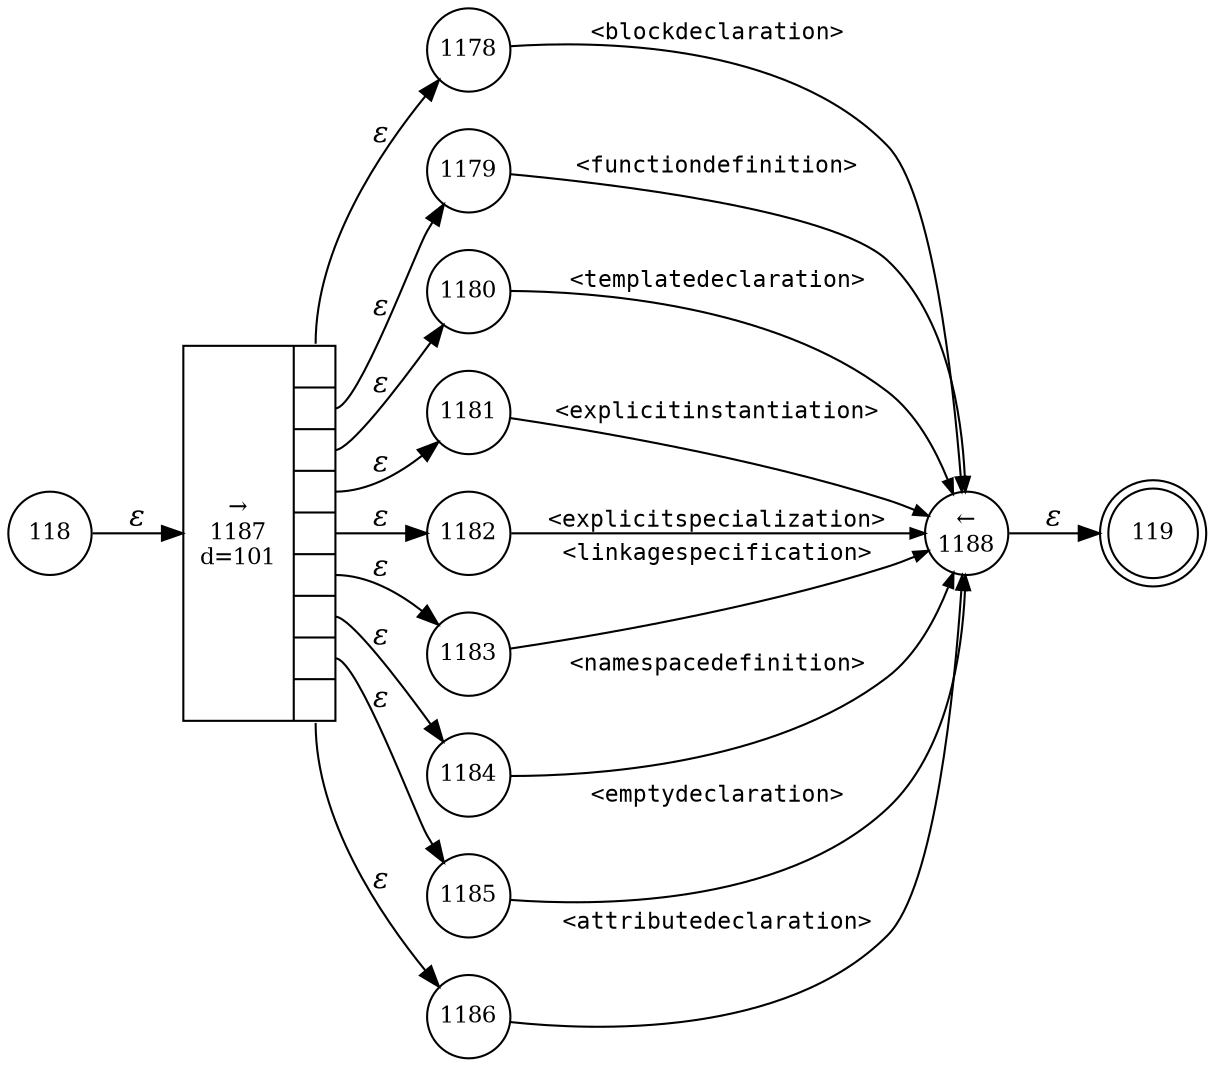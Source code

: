 digraph ATN {
rankdir=LR;
s119[fontsize=11, label="119", shape=doublecircle, fixedsize=true, width=.6];
s1184[fontsize=11,label="1184", shape=circle, fixedsize=true, width=.55, peripheries=1];
s1185[fontsize=11,label="1185", shape=circle, fixedsize=true, width=.55, peripheries=1];
s1186[fontsize=11,label="1186", shape=circle, fixedsize=true, width=.55, peripheries=1];
s1187[fontsize=11,label="{&rarr;\n1187\nd=101|{<p0>|<p1>|<p2>|<p3>|<p4>|<p5>|<p6>|<p7>|<p8>}}", shape=record, fixedsize=false, peripheries=1];
s1188[fontsize=11,label="&larr;\n1188", shape=circle, fixedsize=true, width=.55, peripheries=1];
s118[fontsize=11,label="118", shape=circle, fixedsize=true, width=.55, peripheries=1];
s1178[fontsize=11,label="1178", shape=circle, fixedsize=true, width=.55, peripheries=1];
s1179[fontsize=11,label="1179", shape=circle, fixedsize=true, width=.55, peripheries=1];
s1180[fontsize=11,label="1180", shape=circle, fixedsize=true, width=.55, peripheries=1];
s1181[fontsize=11,label="1181", shape=circle, fixedsize=true, width=.55, peripheries=1];
s1182[fontsize=11,label="1182", shape=circle, fixedsize=true, width=.55, peripheries=1];
s1183[fontsize=11,label="1183", shape=circle, fixedsize=true, width=.55, peripheries=1];
s118 -> s1187 [fontname="Times-Italic", label="&epsilon;"];
s1187:p0 -> s1178 [fontname="Times-Italic", label="&epsilon;"];
s1187:p1 -> s1179 [fontname="Times-Italic", label="&epsilon;"];
s1187:p2 -> s1180 [fontname="Times-Italic", label="&epsilon;"];
s1187:p3 -> s1181 [fontname="Times-Italic", label="&epsilon;"];
s1187:p4 -> s1182 [fontname="Times-Italic", label="&epsilon;"];
s1187:p5 -> s1183 [fontname="Times-Italic", label="&epsilon;"];
s1187:p6 -> s1184 [fontname="Times-Italic", label="&epsilon;"];
s1187:p7 -> s1185 [fontname="Times-Italic", label="&epsilon;"];
s1187:p8 -> s1186 [fontname="Times-Italic", label="&epsilon;"];
s1178 -> s1188 [fontsize=11, fontname="Courier", arrowsize=.7, label = "<blockdeclaration>", arrowhead = normal];
s1179 -> s1188 [fontsize=11, fontname="Courier", arrowsize=.7, label = "<functiondefinition>", arrowhead = normal];
s1180 -> s1188 [fontsize=11, fontname="Courier", arrowsize=.7, label = "<templatedeclaration>", arrowhead = normal];
s1181 -> s1188 [fontsize=11, fontname="Courier", arrowsize=.7, label = "<explicitinstantiation>", arrowhead = normal];
s1182 -> s1188 [fontsize=11, fontname="Courier", arrowsize=.7, label = "<explicitspecialization>", arrowhead = normal];
s1183 -> s1188 [fontsize=11, fontname="Courier", arrowsize=.7, label = "<linkagespecification>", arrowhead = normal];
s1184 -> s1188 [fontsize=11, fontname="Courier", arrowsize=.7, label = "<namespacedefinition>", arrowhead = normal];
s1185 -> s1188 [fontsize=11, fontname="Courier", arrowsize=.7, label = "<emptydeclaration>", arrowhead = normal];
s1186 -> s1188 [fontsize=11, fontname="Courier", arrowsize=.7, label = "<attributedeclaration>", arrowhead = normal];
s1188 -> s119 [fontname="Times-Italic", label="&epsilon;"];
}